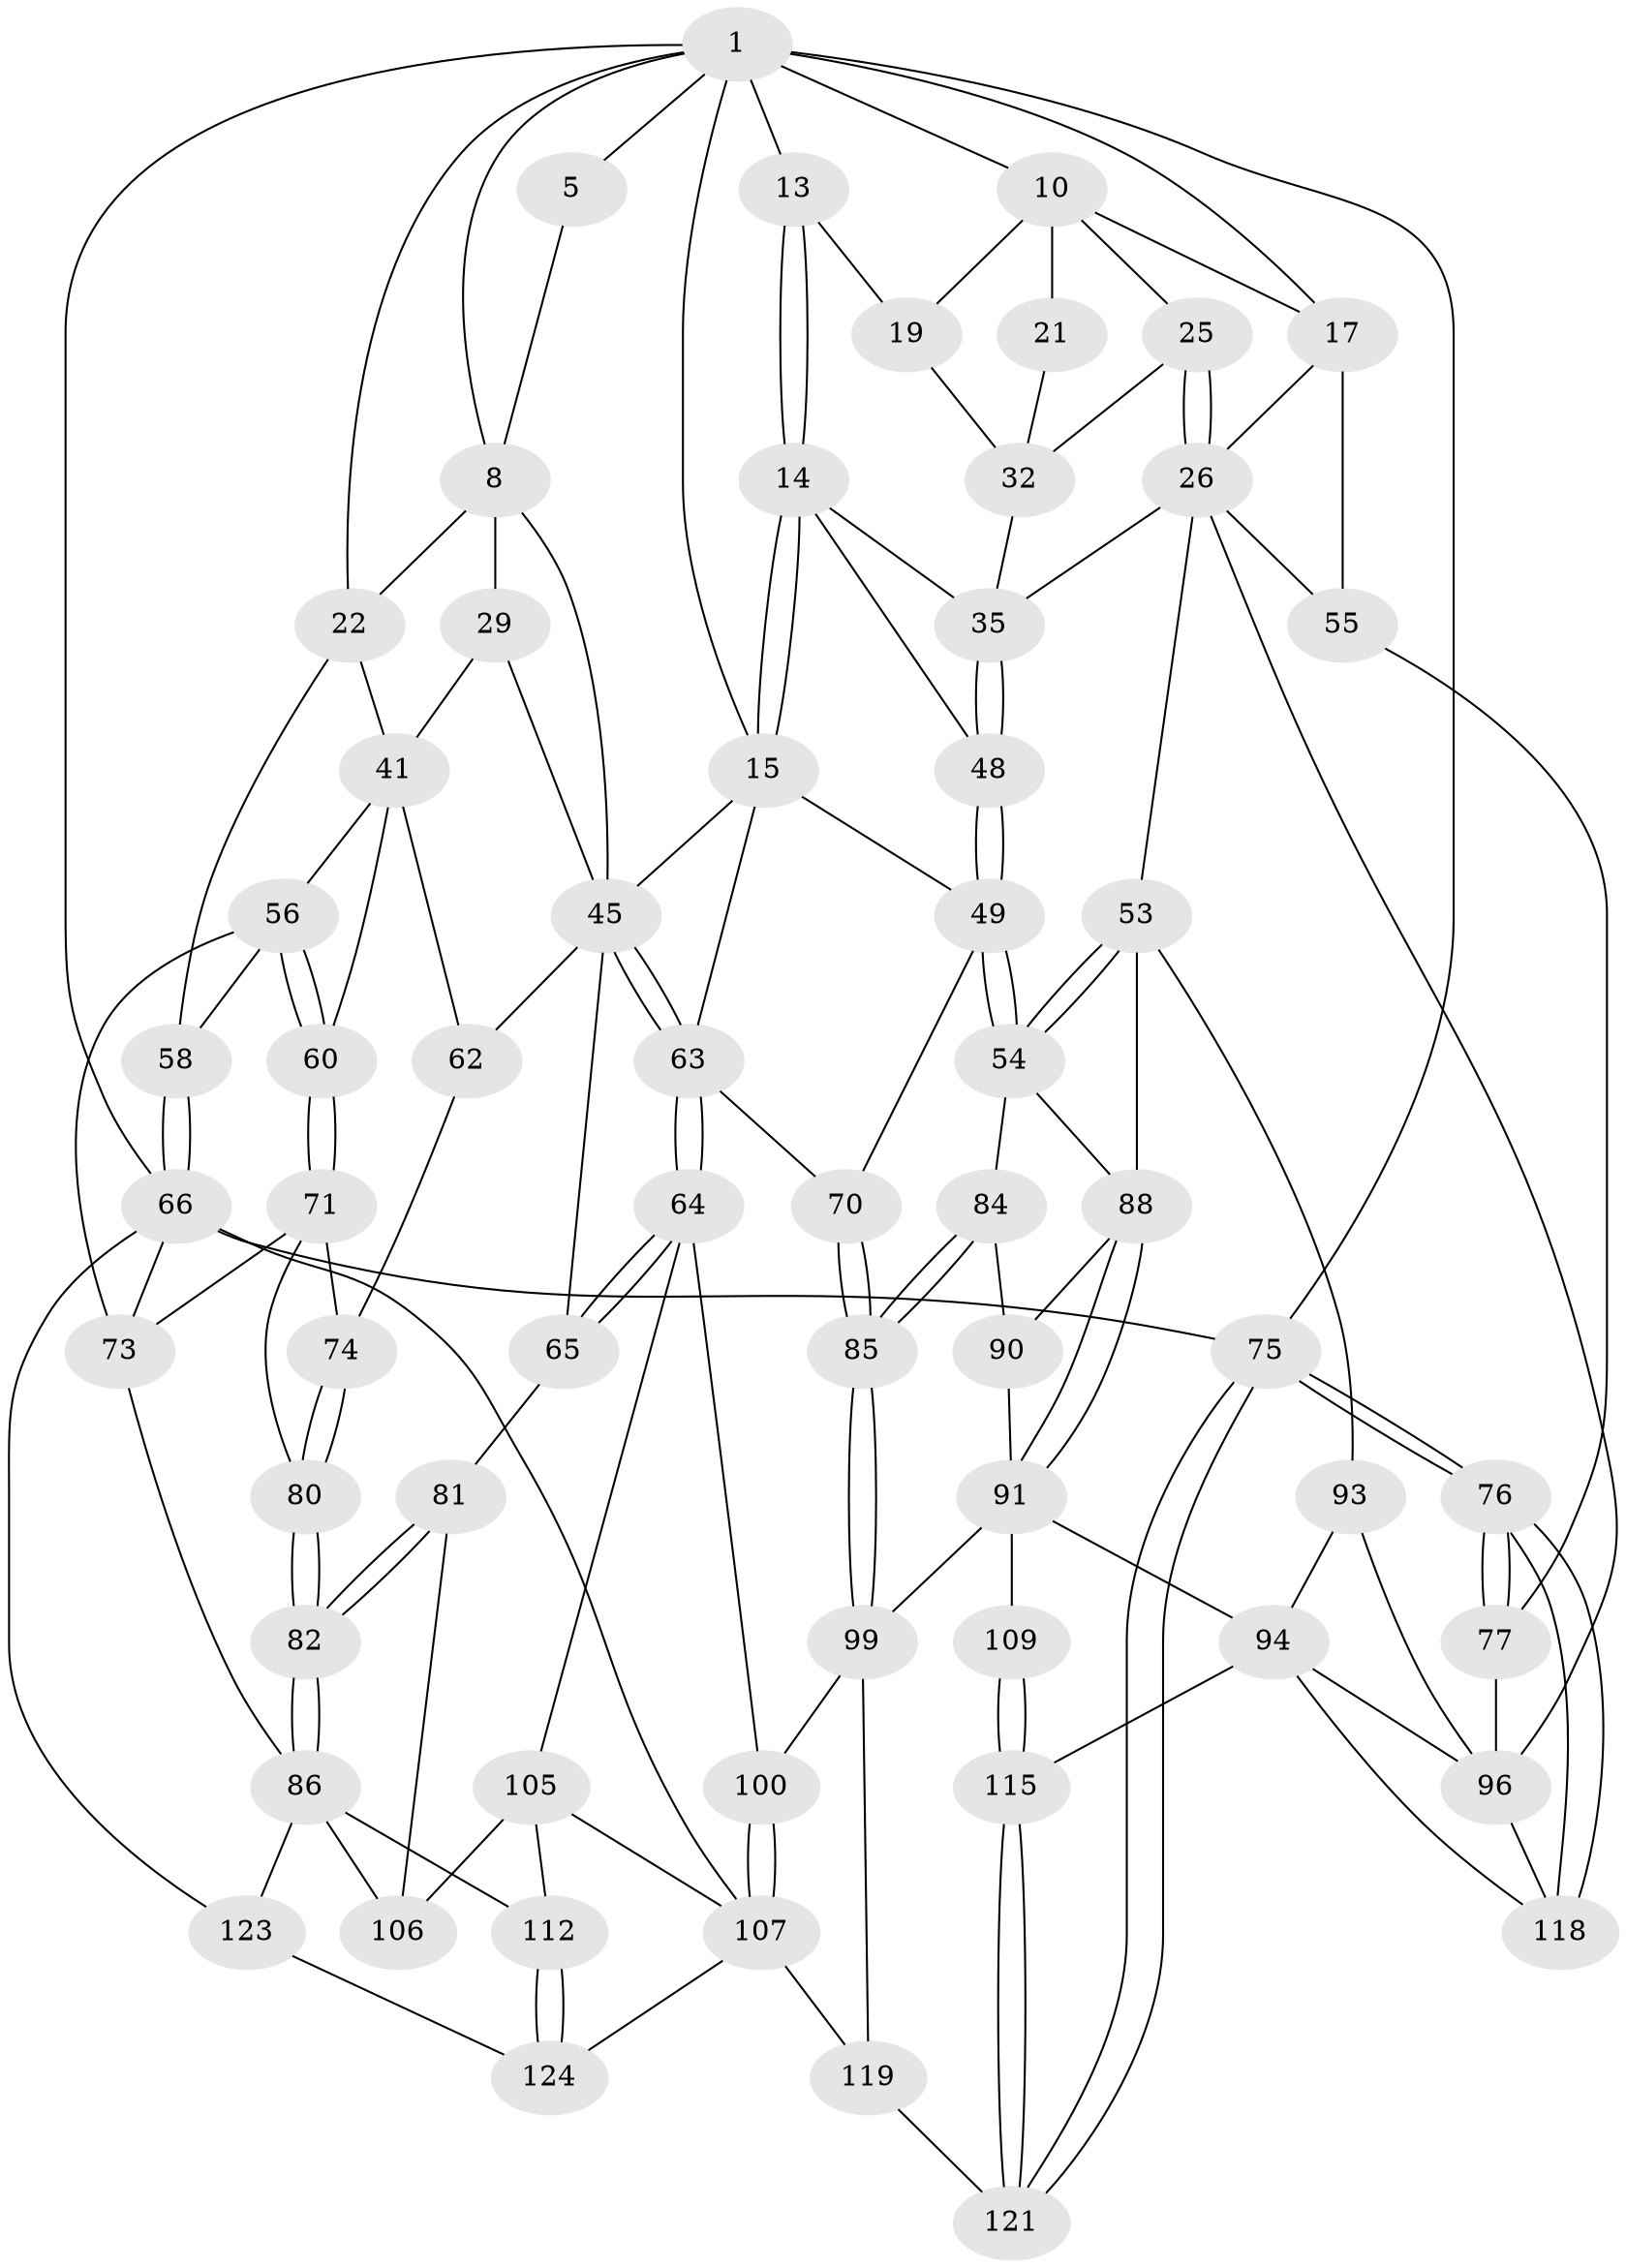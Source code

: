 // original degree distribution, {3: 0.015873015873015872, 4: 0.23809523809523808, 6: 0.2222222222222222, 5: 0.5238095238095238}
// Generated by graph-tools (version 1.1) at 2025/17/03/09/25 04:17:11]
// undirected, 63 vertices, 147 edges
graph export_dot {
graph [start="1"]
  node [color=gray90,style=filled];
  1 [pos="+0.7047987806798796+0",super="+2+6"];
  5 [pos="+0.3916897649320589+0"];
  8 [pos="+0.47767850056643296+0.20620062625180255",super="+28+9"];
  10 [pos="+0.7898632281063697+0.01912005211695791",super="+11+16"];
  13 [pos="+0.5974264111379012+0.22576527234512705"];
  14 [pos="+0.5520549207179778+0.24156836495198544",super="+37"];
  15 [pos="+0.543441677255374+0.24035826757631004",super="+43"];
  17 [pos="+1+0",super="+27"];
  19 [pos="+0.7167778335299801+0.21617762909927496"];
  21 [pos="+0.7776158100195754+0.1948441248549047",super="+31"];
  22 [pos="+0+0",super="+38"];
  25 [pos="+0.9156865839820297+0.19891333781527124"];
  26 [pos="+0.9832840560715808+0.26057396694203244",super="+34"];
  29 [pos="+0.19144088740576612+0.23615922821979243",super="+40"];
  32 [pos="+0.7997450067596401+0.23300630368378686",super="+33"];
  35 [pos="+0.7868666637202655+0.336662211631903",super="+36"];
  41 [pos="+0.2149722678377864+0.4350240016560305",super="+59+42"];
  45 [pos="+0.3879363823466659+0.43073785509277485",super="+46"];
  48 [pos="+0.6883125480575+0.43210261414984563"];
  49 [pos="+0.6670166267635413+0.49064343873080235",super="+50"];
  53 [pos="+0.7394493755105627+0.5402721018764477",super="+87"];
  54 [pos="+0.7037208142362039+0.5280763083780642",super="+83"];
  55 [pos="+1+0.5277118627291136"];
  56 [pos="+0.07128973189704116+0.47069576189928264",super="+57"];
  58 [pos="+0+0.496352771250374"];
  60 [pos="+0.13080435895562056+0.5267751429645968"];
  62 [pos="+0.24203069173991243+0.5347528757712028"];
  63 [pos="+0.3433089092318809+0.6072094063510511",super="+69"];
  64 [pos="+0.32972185888612054+0.6162880716946947",super="+101"];
  65 [pos="+0.3124296473136004+0.6134455191526298"];
  66 [pos="+0+0.73797992483356",super="+67"];
  70 [pos="+0.5195836225995752+0.6527797722984777"];
  71 [pos="+0.1316654767320925+0.5284043277284505",super="+72"];
  73 [pos="+0.08181473120900212+0.5835839214772286",super="+79"];
  74 [pos="+0.1862297229523871+0.5714918605348184"];
  75 [pos="+1+1"];
  76 [pos="+1+1"];
  77 [pos="+1+1",super="+78+116"];
  80 [pos="+0.16504331897288932+0.6548427560656794"];
  81 [pos="+0.28881987404015325+0.6311223853820155"];
  82 [pos="+0.1679595673762133+0.6840329859024452"];
  84 [pos="+0.6098041444463708+0.6376252290867469"];
  85 [pos="+0.5215646902059198+0.6617070535923472"];
  86 [pos="+0.147470904806298+0.7209636931536861",super="+110"];
  88 [pos="+0.700955755780958+0.6620247266829649",super="+89"];
  90 [pos="+0.6574913020943798+0.6639844412085026"];
  91 [pos="+0.6775371759146214+0.6952812056391809",super="+95+92"];
  93 [pos="+0.7465970379841129+0.6778384556948766"];
  94 [pos="+0.7095017595622631+0.7225344634044499",super="+113"];
  96 [pos="+0.8820030802304084+0.6580883196444375",super="+104+97"];
  99 [pos="+0.5198987327299466+0.6797920284622735",super="+103"];
  100 [pos="+0.4440403115506502+0.7187886385159934"];
  105 [pos="+0.3515670809611171+0.675713662367392",super="+108"];
  106 [pos="+0.2874210138427425+0.7345956783730684"];
  107 [pos="+0.3847005128016797+0.8467398996776812",super="+120"];
  109 [pos="+0.6414155718861596+0.8085090594047083"];
  112 [pos="+0.28764412373064197+0.8232388768290027"];
  115 [pos="+0.7128921645808176+1"];
  118 [pos="+0.9026754114733262+0.833447849445803"];
  119 [pos="+0.47701897870573456+0.9152751636240692",super="+122"];
  121 [pos="+0.6954680546984972+1"];
  123 [pos="+0.14916503151687213+0.8545807242975366"];
  124 [pos="+0.21947717919841936+0.9887690755481904"];
  1 -- 17;
  1 -- 5;
  1 -- 22;
  1 -- 10 [weight=2];
  1 -- 75;
  1 -- 8;
  1 -- 13;
  1 -- 15;
  1 -- 66;
  5 -- 8;
  8 -- 29 [weight=2];
  8 -- 22 [weight=2];
  8 -- 45;
  10 -- 19;
  10 -- 21 [weight=3];
  10 -- 17;
  10 -- 25;
  13 -- 14;
  13 -- 14;
  13 -- 19;
  14 -- 15;
  14 -- 15;
  14 -- 48;
  14 -- 35;
  15 -- 49;
  15 -- 63;
  15 -- 45;
  17 -- 26;
  17 -- 55;
  19 -- 32;
  21 -- 32;
  22 -- 58;
  22 -- 41;
  25 -- 26;
  25 -- 26;
  25 -- 32;
  26 -- 96;
  26 -- 35;
  26 -- 53;
  26 -- 55;
  29 -- 41;
  29 -- 45;
  32 -- 35;
  35 -- 48;
  35 -- 48;
  41 -- 60;
  41 -- 62;
  41 -- 56;
  45 -- 63;
  45 -- 63;
  45 -- 65;
  45 -- 62;
  48 -- 49;
  48 -- 49;
  49 -- 54;
  49 -- 54;
  49 -- 70;
  53 -- 54;
  53 -- 54;
  53 -- 88;
  53 -- 93;
  54 -- 88;
  54 -- 84;
  55 -- 77;
  56 -- 60;
  56 -- 60;
  56 -- 73;
  56 -- 58;
  58 -- 66;
  58 -- 66;
  60 -- 71;
  60 -- 71;
  62 -- 74;
  63 -- 64;
  63 -- 64;
  63 -- 70;
  64 -- 65;
  64 -- 65;
  64 -- 105;
  64 -- 100;
  65 -- 81;
  66 -- 73;
  66 -- 123;
  66 -- 75;
  66 -- 107;
  70 -- 85;
  70 -- 85;
  71 -- 74;
  71 -- 80;
  71 -- 73;
  73 -- 86;
  74 -- 80;
  74 -- 80;
  75 -- 76;
  75 -- 76;
  75 -- 121;
  75 -- 121;
  76 -- 77;
  76 -- 77;
  76 -- 118;
  76 -- 118;
  77 -- 96 [weight=3];
  80 -- 82;
  80 -- 82;
  81 -- 82;
  81 -- 82;
  81 -- 106;
  82 -- 86;
  82 -- 86;
  84 -- 85;
  84 -- 85;
  84 -- 90;
  85 -- 99;
  85 -- 99;
  86 -- 112;
  86 -- 106;
  86 -- 123;
  88 -- 91;
  88 -- 91;
  88 -- 90;
  90 -- 91;
  91 -- 109 [weight=2];
  91 -- 94;
  91 -- 99;
  93 -- 94;
  93 -- 96;
  94 -- 96;
  94 -- 118;
  94 -- 115;
  96 -- 118;
  99 -- 100;
  99 -- 119;
  100 -- 107;
  100 -- 107;
  105 -- 106;
  105 -- 112;
  105 -- 107;
  107 -- 119 [weight=2];
  107 -- 124;
  109 -- 115;
  109 -- 115;
  112 -- 124;
  112 -- 124;
  115 -- 121;
  115 -- 121;
  119 -- 121;
  123 -- 124;
}
